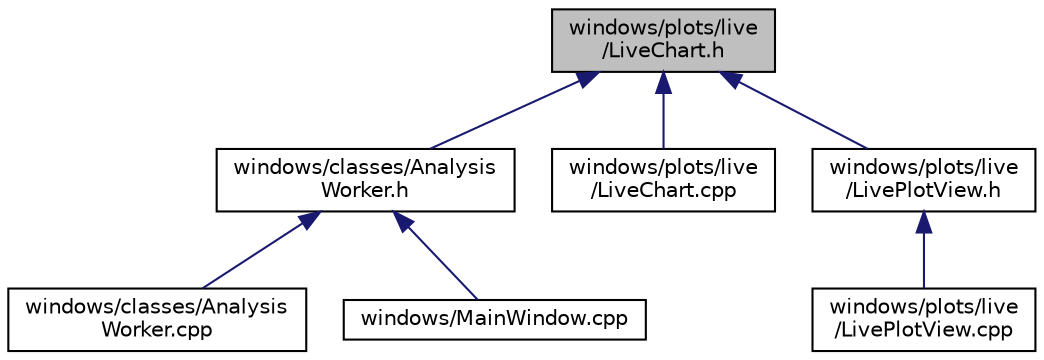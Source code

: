 digraph "windows/plots/live/LiveChart.h"
{
  edge [fontname="Helvetica",fontsize="10",labelfontname="Helvetica",labelfontsize="10"];
  node [fontname="Helvetica",fontsize="10",shape=record];
  Node9 [label="windows/plots/live\l/LiveChart.h",height=0.2,width=0.4,color="black", fillcolor="grey75", style="filled", fontcolor="black"];
  Node9 -> Node10 [dir="back",color="midnightblue",fontsize="10",style="solid",fontname="Helvetica"];
  Node10 [label="windows/classes/Analysis\lWorker.h",height=0.2,width=0.4,color="black", fillcolor="white", style="filled",URL="$_analysis_worker_8h.html"];
  Node10 -> Node11 [dir="back",color="midnightblue",fontsize="10",style="solid",fontname="Helvetica"];
  Node11 [label="windows/classes/Analysis\lWorker.cpp",height=0.2,width=0.4,color="black", fillcolor="white", style="filled",URL="$_analysis_worker_8cpp.html"];
  Node10 -> Node12 [dir="back",color="midnightblue",fontsize="10",style="solid",fontname="Helvetica"];
  Node12 [label="windows/MainWindow.cpp",height=0.2,width=0.4,color="black", fillcolor="white", style="filled",URL="$_main_window_8cpp.html"];
  Node9 -> Node13 [dir="back",color="midnightblue",fontsize="10",style="solid",fontname="Helvetica"];
  Node13 [label="windows/plots/live\l/LiveChart.cpp",height=0.2,width=0.4,color="black", fillcolor="white", style="filled",URL="$_live_chart_8cpp.html"];
  Node9 -> Node14 [dir="back",color="midnightblue",fontsize="10",style="solid",fontname="Helvetica"];
  Node14 [label="windows/plots/live\l/LivePlotView.h",height=0.2,width=0.4,color="black", fillcolor="white", style="filled",URL="$_live_plot_view_8h.html"];
  Node14 -> Node15 [dir="back",color="midnightblue",fontsize="10",style="solid",fontname="Helvetica"];
  Node15 [label="windows/plots/live\l/LivePlotView.cpp",height=0.2,width=0.4,color="black", fillcolor="white", style="filled",URL="$_live_plot_view_8cpp.html"];
}
